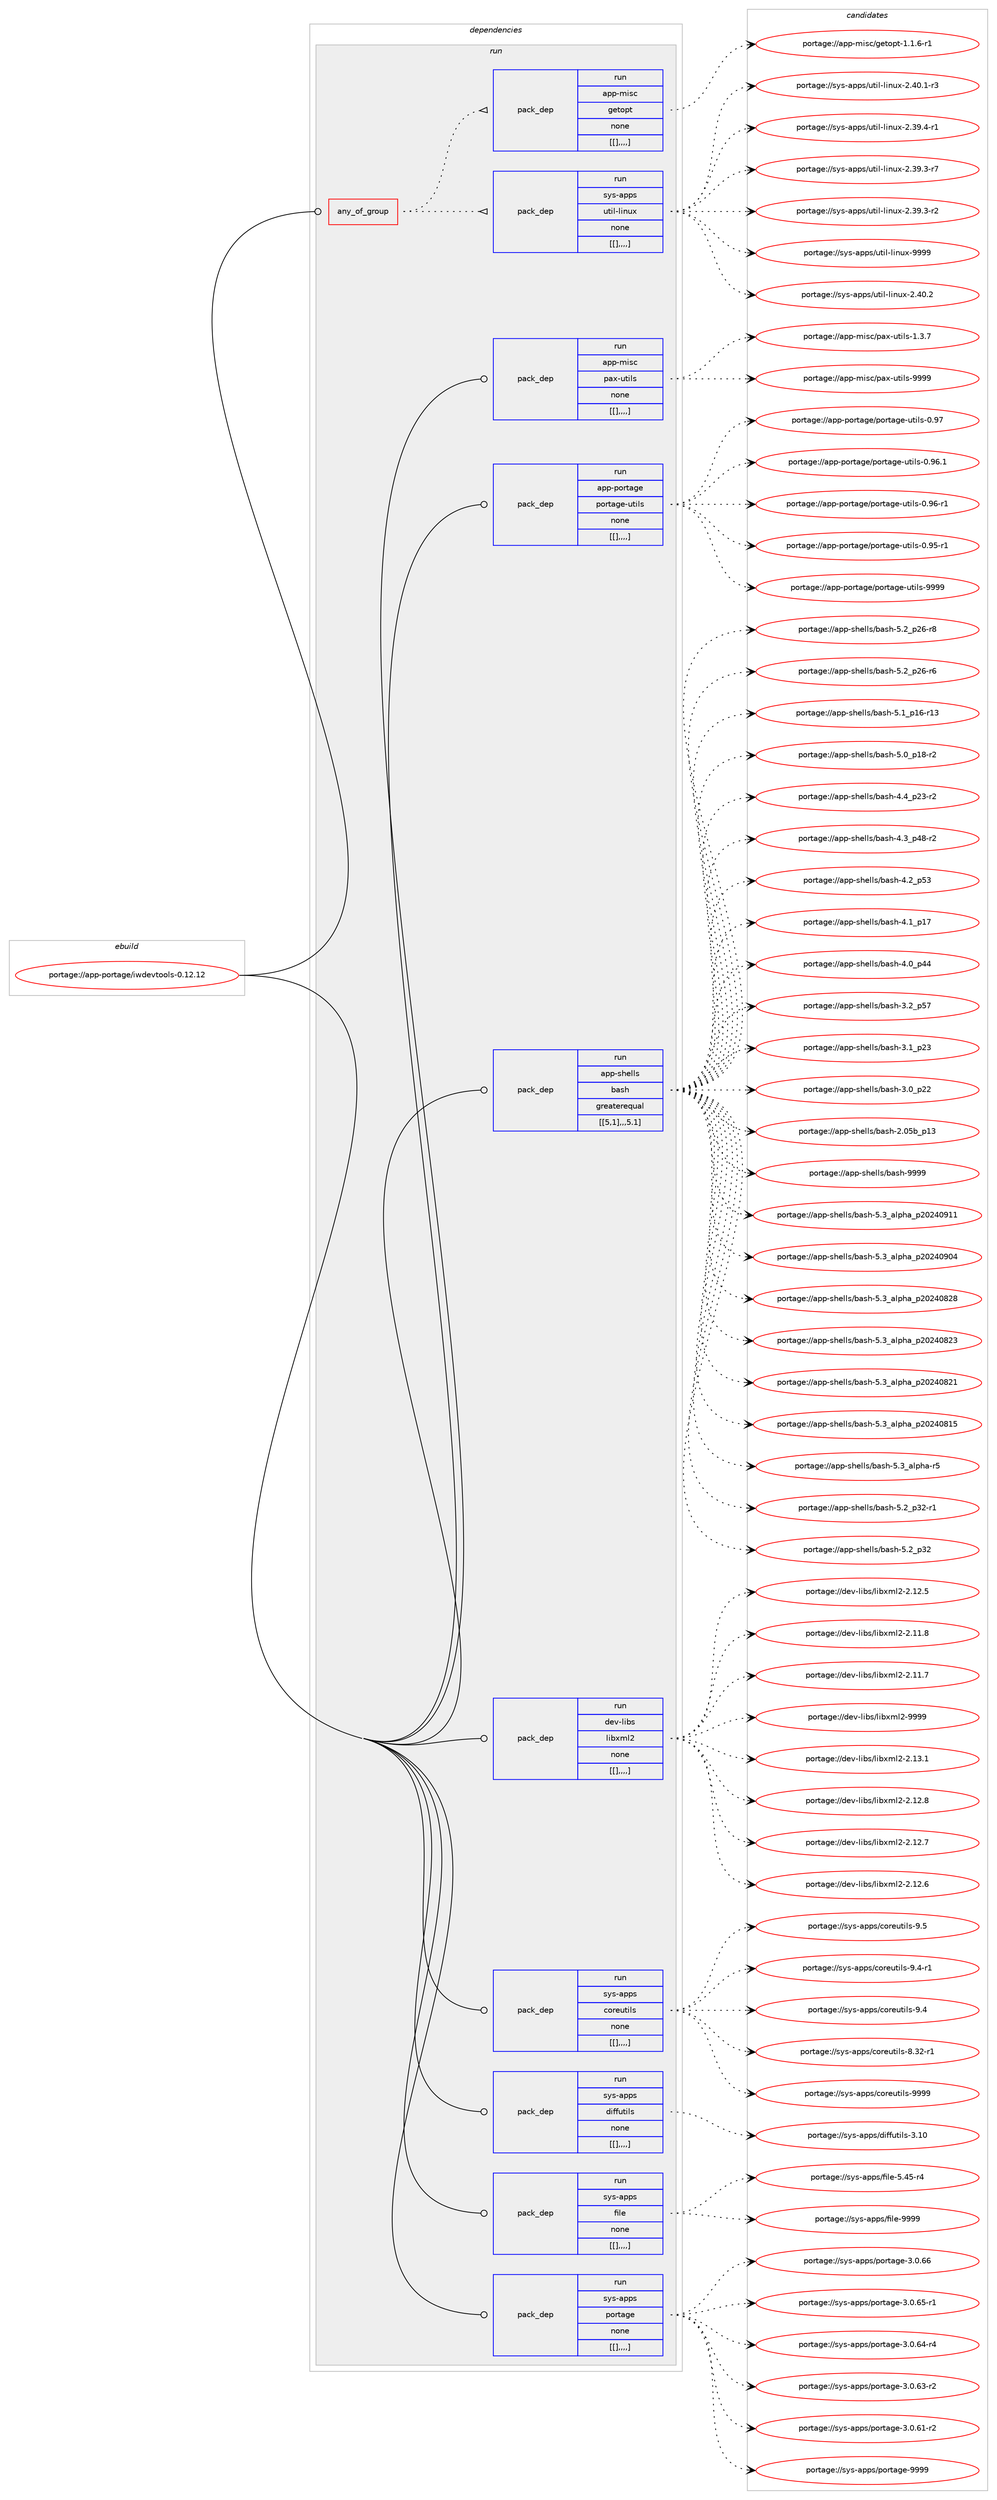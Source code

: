digraph prolog {

# *************
# Graph options
# *************

newrank=true;
concentrate=true;
compound=true;
graph [rankdir=LR,fontname=Helvetica,fontsize=10,ranksep=1.5];#, ranksep=2.5, nodesep=0.2];
edge  [arrowhead=vee];
node  [fontname=Helvetica,fontsize=10];

# **********
# The ebuild
# **********

subgraph cluster_leftcol {
color=gray;
label=<<i>ebuild</i>>;
id [label="portage://app-portage/iwdevtools-0.12.12", color=red, width=4, href="../app-portage/iwdevtools-0.12.12.svg"];
}

# ****************
# The dependencies
# ****************

subgraph cluster_midcol {
color=gray;
label=<<i>dependencies</i>>;
subgraph cluster_compile {
fillcolor="#eeeeee";
style=filled;
label=<<i>compile</i>>;
}
subgraph cluster_compileandrun {
fillcolor="#eeeeee";
style=filled;
label=<<i>compile and run</i>>;
}
subgraph cluster_run {
fillcolor="#eeeeee";
style=filled;
label=<<i>run</i>>;
subgraph any399 {
dependency51424 [label=<<TABLE BORDER="0" CELLBORDER="1" CELLSPACING="0" CELLPADDING="4"><TR><TD CELLPADDING="10">any_of_group</TD></TR></TABLE>>, shape=none, color=red];subgraph pack36688 {
dependency51425 [label=<<TABLE BORDER="0" CELLBORDER="1" CELLSPACING="0" CELLPADDING="4" WIDTH="220"><TR><TD ROWSPAN="6" CELLPADDING="30">pack_dep</TD></TR><TR><TD WIDTH="110">run</TD></TR><TR><TD>sys-apps</TD></TR><TR><TD>util-linux</TD></TR><TR><TD>none</TD></TR><TR><TD>[[],,,,]</TD></TR></TABLE>>, shape=none, color=blue];
}
dependency51424:e -> dependency51425:w [weight=20,style="dotted",arrowhead="oinv"];
subgraph pack36689 {
dependency51426 [label=<<TABLE BORDER="0" CELLBORDER="1" CELLSPACING="0" CELLPADDING="4" WIDTH="220"><TR><TD ROWSPAN="6" CELLPADDING="30">pack_dep</TD></TR><TR><TD WIDTH="110">run</TD></TR><TR><TD>app-misc</TD></TR><TR><TD>getopt</TD></TR><TR><TD>none</TD></TR><TR><TD>[[],,,,]</TD></TR></TABLE>>, shape=none, color=blue];
}
dependency51424:e -> dependency51426:w [weight=20,style="dotted",arrowhead="oinv"];
}
id:e -> dependency51424:w [weight=20,style="solid",arrowhead="odot"];
subgraph pack36690 {
dependency51427 [label=<<TABLE BORDER="0" CELLBORDER="1" CELLSPACING="0" CELLPADDING="4" WIDTH="220"><TR><TD ROWSPAN="6" CELLPADDING="30">pack_dep</TD></TR><TR><TD WIDTH="110">run</TD></TR><TR><TD>app-misc</TD></TR><TR><TD>pax-utils</TD></TR><TR><TD>none</TD></TR><TR><TD>[[],,,,]</TD></TR></TABLE>>, shape=none, color=blue];
}
id:e -> dependency51427:w [weight=20,style="solid",arrowhead="odot"];
subgraph pack36691 {
dependency51428 [label=<<TABLE BORDER="0" CELLBORDER="1" CELLSPACING="0" CELLPADDING="4" WIDTH="220"><TR><TD ROWSPAN="6" CELLPADDING="30">pack_dep</TD></TR><TR><TD WIDTH="110">run</TD></TR><TR><TD>app-portage</TD></TR><TR><TD>portage-utils</TD></TR><TR><TD>none</TD></TR><TR><TD>[[],,,,]</TD></TR></TABLE>>, shape=none, color=blue];
}
id:e -> dependency51428:w [weight=20,style="solid",arrowhead="odot"];
subgraph pack36692 {
dependency51429 [label=<<TABLE BORDER="0" CELLBORDER="1" CELLSPACING="0" CELLPADDING="4" WIDTH="220"><TR><TD ROWSPAN="6" CELLPADDING="30">pack_dep</TD></TR><TR><TD WIDTH="110">run</TD></TR><TR><TD>app-shells</TD></TR><TR><TD>bash</TD></TR><TR><TD>greaterequal</TD></TR><TR><TD>[[5,1],,,5.1]</TD></TR></TABLE>>, shape=none, color=blue];
}
id:e -> dependency51429:w [weight=20,style="solid",arrowhead="odot"];
subgraph pack36693 {
dependency51430 [label=<<TABLE BORDER="0" CELLBORDER="1" CELLSPACING="0" CELLPADDING="4" WIDTH="220"><TR><TD ROWSPAN="6" CELLPADDING="30">pack_dep</TD></TR><TR><TD WIDTH="110">run</TD></TR><TR><TD>dev-libs</TD></TR><TR><TD>libxml2</TD></TR><TR><TD>none</TD></TR><TR><TD>[[],,,,]</TD></TR></TABLE>>, shape=none, color=blue];
}
id:e -> dependency51430:w [weight=20,style="solid",arrowhead="odot"];
subgraph pack36694 {
dependency51431 [label=<<TABLE BORDER="0" CELLBORDER="1" CELLSPACING="0" CELLPADDING="4" WIDTH="220"><TR><TD ROWSPAN="6" CELLPADDING="30">pack_dep</TD></TR><TR><TD WIDTH="110">run</TD></TR><TR><TD>sys-apps</TD></TR><TR><TD>coreutils</TD></TR><TR><TD>none</TD></TR><TR><TD>[[],,,,]</TD></TR></TABLE>>, shape=none, color=blue];
}
id:e -> dependency51431:w [weight=20,style="solid",arrowhead="odot"];
subgraph pack36695 {
dependency51432 [label=<<TABLE BORDER="0" CELLBORDER="1" CELLSPACING="0" CELLPADDING="4" WIDTH="220"><TR><TD ROWSPAN="6" CELLPADDING="30">pack_dep</TD></TR><TR><TD WIDTH="110">run</TD></TR><TR><TD>sys-apps</TD></TR><TR><TD>diffutils</TD></TR><TR><TD>none</TD></TR><TR><TD>[[],,,,]</TD></TR></TABLE>>, shape=none, color=blue];
}
id:e -> dependency51432:w [weight=20,style="solid",arrowhead="odot"];
subgraph pack36696 {
dependency51433 [label=<<TABLE BORDER="0" CELLBORDER="1" CELLSPACING="0" CELLPADDING="4" WIDTH="220"><TR><TD ROWSPAN="6" CELLPADDING="30">pack_dep</TD></TR><TR><TD WIDTH="110">run</TD></TR><TR><TD>sys-apps</TD></TR><TR><TD>file</TD></TR><TR><TD>none</TD></TR><TR><TD>[[],,,,]</TD></TR></TABLE>>, shape=none, color=blue];
}
id:e -> dependency51433:w [weight=20,style="solid",arrowhead="odot"];
subgraph pack36697 {
dependency51434 [label=<<TABLE BORDER="0" CELLBORDER="1" CELLSPACING="0" CELLPADDING="4" WIDTH="220"><TR><TD ROWSPAN="6" CELLPADDING="30">pack_dep</TD></TR><TR><TD WIDTH="110">run</TD></TR><TR><TD>sys-apps</TD></TR><TR><TD>portage</TD></TR><TR><TD>none</TD></TR><TR><TD>[[],,,,]</TD></TR></TABLE>>, shape=none, color=blue];
}
id:e -> dependency51434:w [weight=20,style="solid",arrowhead="odot"];
}
}

# **************
# The candidates
# **************

subgraph cluster_choices {
rank=same;
color=gray;
label=<<i>candidates</i>>;

subgraph choice36688 {
color=black;
nodesep=1;
choice115121115459711211211547117116105108451081051101171204557575757 [label="portage://sys-apps/util-linux-9999", color=red, width=4,href="../sys-apps/util-linux-9999.svg"];
choice1151211154597112112115471171161051084510810511011712045504652484650 [label="portage://sys-apps/util-linux-2.40.2", color=red, width=4,href="../sys-apps/util-linux-2.40.2.svg"];
choice11512111545971121121154711711610510845108105110117120455046524846494511451 [label="portage://sys-apps/util-linux-2.40.1-r3", color=red, width=4,href="../sys-apps/util-linux-2.40.1-r3.svg"];
choice11512111545971121121154711711610510845108105110117120455046515746524511449 [label="portage://sys-apps/util-linux-2.39.4-r1", color=red, width=4,href="../sys-apps/util-linux-2.39.4-r1.svg"];
choice11512111545971121121154711711610510845108105110117120455046515746514511455 [label="portage://sys-apps/util-linux-2.39.3-r7", color=red, width=4,href="../sys-apps/util-linux-2.39.3-r7.svg"];
choice11512111545971121121154711711610510845108105110117120455046515746514511450 [label="portage://sys-apps/util-linux-2.39.3-r2", color=red, width=4,href="../sys-apps/util-linux-2.39.3-r2.svg"];
dependency51425:e -> choice115121115459711211211547117116105108451081051101171204557575757:w [style=dotted,weight="100"];
dependency51425:e -> choice1151211154597112112115471171161051084510810511011712045504652484650:w [style=dotted,weight="100"];
dependency51425:e -> choice11512111545971121121154711711610510845108105110117120455046524846494511451:w [style=dotted,weight="100"];
dependency51425:e -> choice11512111545971121121154711711610510845108105110117120455046515746524511449:w [style=dotted,weight="100"];
dependency51425:e -> choice11512111545971121121154711711610510845108105110117120455046515746514511455:w [style=dotted,weight="100"];
dependency51425:e -> choice11512111545971121121154711711610510845108105110117120455046515746514511450:w [style=dotted,weight="100"];
}
subgraph choice36689 {
color=black;
nodesep=1;
choice971121124510910511599471031011161111121164549464946544511449 [label="portage://app-misc/getopt-1.1.6-r1", color=red, width=4,href="../app-misc/getopt-1.1.6-r1.svg"];
dependency51426:e -> choice971121124510910511599471031011161111121164549464946544511449:w [style=dotted,weight="100"];
}
subgraph choice36690 {
color=black;
nodesep=1;
choice9711211245109105115994711297120451171161051081154557575757 [label="portage://app-misc/pax-utils-9999", color=red, width=4,href="../app-misc/pax-utils-9999.svg"];
choice971121124510910511599471129712045117116105108115454946514655 [label="portage://app-misc/pax-utils-1.3.7", color=red, width=4,href="../app-misc/pax-utils-1.3.7.svg"];
dependency51427:e -> choice9711211245109105115994711297120451171161051081154557575757:w [style=dotted,weight="100"];
dependency51427:e -> choice971121124510910511599471129712045117116105108115454946514655:w [style=dotted,weight="100"];
}
subgraph choice36691 {
color=black;
nodesep=1;
choice9711211245112111114116971031014711211111411697103101451171161051081154557575757 [label="portage://app-portage/portage-utils-9999", color=red, width=4,href="../app-portage/portage-utils-9999.svg"];
choice9711211245112111114116971031014711211111411697103101451171161051081154548465755 [label="portage://app-portage/portage-utils-0.97", color=red, width=4,href="../app-portage/portage-utils-0.97.svg"];
choice97112112451121111141169710310147112111114116971031014511711610510811545484657544649 [label="portage://app-portage/portage-utils-0.96.1", color=red, width=4,href="../app-portage/portage-utils-0.96.1.svg"];
choice97112112451121111141169710310147112111114116971031014511711610510811545484657544511449 [label="portage://app-portage/portage-utils-0.96-r1", color=red, width=4,href="../app-portage/portage-utils-0.96-r1.svg"];
choice97112112451121111141169710310147112111114116971031014511711610510811545484657534511449 [label="portage://app-portage/portage-utils-0.95-r1", color=red, width=4,href="../app-portage/portage-utils-0.95-r1.svg"];
dependency51428:e -> choice9711211245112111114116971031014711211111411697103101451171161051081154557575757:w [style=dotted,weight="100"];
dependency51428:e -> choice9711211245112111114116971031014711211111411697103101451171161051081154548465755:w [style=dotted,weight="100"];
dependency51428:e -> choice97112112451121111141169710310147112111114116971031014511711610510811545484657544649:w [style=dotted,weight="100"];
dependency51428:e -> choice97112112451121111141169710310147112111114116971031014511711610510811545484657544511449:w [style=dotted,weight="100"];
dependency51428:e -> choice97112112451121111141169710310147112111114116971031014511711610510811545484657534511449:w [style=dotted,weight="100"];
}
subgraph choice36692 {
color=black;
nodesep=1;
choice97112112451151041011081081154798971151044557575757 [label="portage://app-shells/bash-9999", color=red, width=4,href="../app-shells/bash-9999.svg"];
choice971121124511510410110810811547989711510445534651959710811210497951125048505248574949 [label="portage://app-shells/bash-5.3_alpha_p20240911", color=red, width=4,href="../app-shells/bash-5.3_alpha_p20240911.svg"];
choice971121124511510410110810811547989711510445534651959710811210497951125048505248574852 [label="portage://app-shells/bash-5.3_alpha_p20240904", color=red, width=4,href="../app-shells/bash-5.3_alpha_p20240904.svg"];
choice971121124511510410110810811547989711510445534651959710811210497951125048505248565056 [label="portage://app-shells/bash-5.3_alpha_p20240828", color=red, width=4,href="../app-shells/bash-5.3_alpha_p20240828.svg"];
choice971121124511510410110810811547989711510445534651959710811210497951125048505248565051 [label="portage://app-shells/bash-5.3_alpha_p20240823", color=red, width=4,href="../app-shells/bash-5.3_alpha_p20240823.svg"];
choice971121124511510410110810811547989711510445534651959710811210497951125048505248565049 [label="portage://app-shells/bash-5.3_alpha_p20240821", color=red, width=4,href="../app-shells/bash-5.3_alpha_p20240821.svg"];
choice971121124511510410110810811547989711510445534651959710811210497951125048505248564953 [label="portage://app-shells/bash-5.3_alpha_p20240815", color=red, width=4,href="../app-shells/bash-5.3_alpha_p20240815.svg"];
choice9711211245115104101108108115479897115104455346519597108112104974511453 [label="portage://app-shells/bash-5.3_alpha-r5", color=red, width=4,href="../app-shells/bash-5.3_alpha-r5.svg"];
choice9711211245115104101108108115479897115104455346509511251504511449 [label="portage://app-shells/bash-5.2_p32-r1", color=red, width=4,href="../app-shells/bash-5.2_p32-r1.svg"];
choice971121124511510410110810811547989711510445534650951125150 [label="portage://app-shells/bash-5.2_p32", color=red, width=4,href="../app-shells/bash-5.2_p32.svg"];
choice9711211245115104101108108115479897115104455346509511250544511456 [label="portage://app-shells/bash-5.2_p26-r8", color=red, width=4,href="../app-shells/bash-5.2_p26-r8.svg"];
choice9711211245115104101108108115479897115104455346509511250544511454 [label="portage://app-shells/bash-5.2_p26-r6", color=red, width=4,href="../app-shells/bash-5.2_p26-r6.svg"];
choice971121124511510410110810811547989711510445534649951124954451144951 [label="portage://app-shells/bash-5.1_p16-r13", color=red, width=4,href="../app-shells/bash-5.1_p16-r13.svg"];
choice9711211245115104101108108115479897115104455346489511249564511450 [label="portage://app-shells/bash-5.0_p18-r2", color=red, width=4,href="../app-shells/bash-5.0_p18-r2.svg"];
choice9711211245115104101108108115479897115104455246529511250514511450 [label="portage://app-shells/bash-4.4_p23-r2", color=red, width=4,href="../app-shells/bash-4.4_p23-r2.svg"];
choice9711211245115104101108108115479897115104455246519511252564511450 [label="portage://app-shells/bash-4.3_p48-r2", color=red, width=4,href="../app-shells/bash-4.3_p48-r2.svg"];
choice971121124511510410110810811547989711510445524650951125351 [label="portage://app-shells/bash-4.2_p53", color=red, width=4,href="../app-shells/bash-4.2_p53.svg"];
choice971121124511510410110810811547989711510445524649951124955 [label="portage://app-shells/bash-4.1_p17", color=red, width=4,href="../app-shells/bash-4.1_p17.svg"];
choice971121124511510410110810811547989711510445524648951125252 [label="portage://app-shells/bash-4.0_p44", color=red, width=4,href="../app-shells/bash-4.0_p44.svg"];
choice971121124511510410110810811547989711510445514650951125355 [label="portage://app-shells/bash-3.2_p57", color=red, width=4,href="../app-shells/bash-3.2_p57.svg"];
choice971121124511510410110810811547989711510445514649951125051 [label="portage://app-shells/bash-3.1_p23", color=red, width=4,href="../app-shells/bash-3.1_p23.svg"];
choice971121124511510410110810811547989711510445514648951125050 [label="portage://app-shells/bash-3.0_p22", color=red, width=4,href="../app-shells/bash-3.0_p22.svg"];
choice9711211245115104101108108115479897115104455046485398951124951 [label="portage://app-shells/bash-2.05b_p13", color=red, width=4,href="../app-shells/bash-2.05b_p13.svg"];
dependency51429:e -> choice97112112451151041011081081154798971151044557575757:w [style=dotted,weight="100"];
dependency51429:e -> choice971121124511510410110810811547989711510445534651959710811210497951125048505248574949:w [style=dotted,weight="100"];
dependency51429:e -> choice971121124511510410110810811547989711510445534651959710811210497951125048505248574852:w [style=dotted,weight="100"];
dependency51429:e -> choice971121124511510410110810811547989711510445534651959710811210497951125048505248565056:w [style=dotted,weight="100"];
dependency51429:e -> choice971121124511510410110810811547989711510445534651959710811210497951125048505248565051:w [style=dotted,weight="100"];
dependency51429:e -> choice971121124511510410110810811547989711510445534651959710811210497951125048505248565049:w [style=dotted,weight="100"];
dependency51429:e -> choice971121124511510410110810811547989711510445534651959710811210497951125048505248564953:w [style=dotted,weight="100"];
dependency51429:e -> choice9711211245115104101108108115479897115104455346519597108112104974511453:w [style=dotted,weight="100"];
dependency51429:e -> choice9711211245115104101108108115479897115104455346509511251504511449:w [style=dotted,weight="100"];
dependency51429:e -> choice971121124511510410110810811547989711510445534650951125150:w [style=dotted,weight="100"];
dependency51429:e -> choice9711211245115104101108108115479897115104455346509511250544511456:w [style=dotted,weight="100"];
dependency51429:e -> choice9711211245115104101108108115479897115104455346509511250544511454:w [style=dotted,weight="100"];
dependency51429:e -> choice971121124511510410110810811547989711510445534649951124954451144951:w [style=dotted,weight="100"];
dependency51429:e -> choice9711211245115104101108108115479897115104455346489511249564511450:w [style=dotted,weight="100"];
dependency51429:e -> choice9711211245115104101108108115479897115104455246529511250514511450:w [style=dotted,weight="100"];
dependency51429:e -> choice9711211245115104101108108115479897115104455246519511252564511450:w [style=dotted,weight="100"];
dependency51429:e -> choice971121124511510410110810811547989711510445524650951125351:w [style=dotted,weight="100"];
dependency51429:e -> choice971121124511510410110810811547989711510445524649951124955:w [style=dotted,weight="100"];
dependency51429:e -> choice971121124511510410110810811547989711510445524648951125252:w [style=dotted,weight="100"];
dependency51429:e -> choice971121124511510410110810811547989711510445514650951125355:w [style=dotted,weight="100"];
dependency51429:e -> choice971121124511510410110810811547989711510445514649951125051:w [style=dotted,weight="100"];
dependency51429:e -> choice971121124511510410110810811547989711510445514648951125050:w [style=dotted,weight="100"];
dependency51429:e -> choice9711211245115104101108108115479897115104455046485398951124951:w [style=dotted,weight="100"];
}
subgraph choice36693 {
color=black;
nodesep=1;
choice10010111845108105981154710810598120109108504557575757 [label="portage://dev-libs/libxml2-9999", color=red, width=4,href="../dev-libs/libxml2-9999.svg"];
choice100101118451081059811547108105981201091085045504649514649 [label="portage://dev-libs/libxml2-2.13.1", color=red, width=4,href="../dev-libs/libxml2-2.13.1.svg"];
choice100101118451081059811547108105981201091085045504649504656 [label="portage://dev-libs/libxml2-2.12.8", color=red, width=4,href="../dev-libs/libxml2-2.12.8.svg"];
choice100101118451081059811547108105981201091085045504649504655 [label="portage://dev-libs/libxml2-2.12.7", color=red, width=4,href="../dev-libs/libxml2-2.12.7.svg"];
choice100101118451081059811547108105981201091085045504649504654 [label="portage://dev-libs/libxml2-2.12.6", color=red, width=4,href="../dev-libs/libxml2-2.12.6.svg"];
choice100101118451081059811547108105981201091085045504649504653 [label="portage://dev-libs/libxml2-2.12.5", color=red, width=4,href="../dev-libs/libxml2-2.12.5.svg"];
choice100101118451081059811547108105981201091085045504649494656 [label="portage://dev-libs/libxml2-2.11.8", color=red, width=4,href="../dev-libs/libxml2-2.11.8.svg"];
choice100101118451081059811547108105981201091085045504649494655 [label="portage://dev-libs/libxml2-2.11.7", color=red, width=4,href="../dev-libs/libxml2-2.11.7.svg"];
dependency51430:e -> choice10010111845108105981154710810598120109108504557575757:w [style=dotted,weight="100"];
dependency51430:e -> choice100101118451081059811547108105981201091085045504649514649:w [style=dotted,weight="100"];
dependency51430:e -> choice100101118451081059811547108105981201091085045504649504656:w [style=dotted,weight="100"];
dependency51430:e -> choice100101118451081059811547108105981201091085045504649504655:w [style=dotted,weight="100"];
dependency51430:e -> choice100101118451081059811547108105981201091085045504649504654:w [style=dotted,weight="100"];
dependency51430:e -> choice100101118451081059811547108105981201091085045504649504653:w [style=dotted,weight="100"];
dependency51430:e -> choice100101118451081059811547108105981201091085045504649494656:w [style=dotted,weight="100"];
dependency51430:e -> choice100101118451081059811547108105981201091085045504649494655:w [style=dotted,weight="100"];
}
subgraph choice36694 {
color=black;
nodesep=1;
choice115121115459711211211547991111141011171161051081154557575757 [label="portage://sys-apps/coreutils-9999", color=red, width=4,href="../sys-apps/coreutils-9999.svg"];
choice1151211154597112112115479911111410111711610510811545574653 [label="portage://sys-apps/coreutils-9.5", color=red, width=4,href="../sys-apps/coreutils-9.5.svg"];
choice11512111545971121121154799111114101117116105108115455746524511449 [label="portage://sys-apps/coreutils-9.4-r1", color=red, width=4,href="../sys-apps/coreutils-9.4-r1.svg"];
choice1151211154597112112115479911111410111711610510811545574652 [label="portage://sys-apps/coreutils-9.4", color=red, width=4,href="../sys-apps/coreutils-9.4.svg"];
choice1151211154597112112115479911111410111711610510811545564651504511449 [label="portage://sys-apps/coreutils-8.32-r1", color=red, width=4,href="../sys-apps/coreutils-8.32-r1.svg"];
dependency51431:e -> choice115121115459711211211547991111141011171161051081154557575757:w [style=dotted,weight="100"];
dependency51431:e -> choice1151211154597112112115479911111410111711610510811545574653:w [style=dotted,weight="100"];
dependency51431:e -> choice11512111545971121121154799111114101117116105108115455746524511449:w [style=dotted,weight="100"];
dependency51431:e -> choice1151211154597112112115479911111410111711610510811545574652:w [style=dotted,weight="100"];
dependency51431:e -> choice1151211154597112112115479911111410111711610510811545564651504511449:w [style=dotted,weight="100"];
}
subgraph choice36695 {
color=black;
nodesep=1;
choice1151211154597112112115471001051021021171161051081154551464948 [label="portage://sys-apps/diffutils-3.10", color=red, width=4,href="../sys-apps/diffutils-3.10.svg"];
dependency51432:e -> choice1151211154597112112115471001051021021171161051081154551464948:w [style=dotted,weight="100"];
}
subgraph choice36696 {
color=black;
nodesep=1;
choice1151211154597112112115471021051081014557575757 [label="portage://sys-apps/file-9999", color=red, width=4,href="../sys-apps/file-9999.svg"];
choice11512111545971121121154710210510810145534652534511452 [label="portage://sys-apps/file-5.45-r4", color=red, width=4,href="../sys-apps/file-5.45-r4.svg"];
dependency51433:e -> choice1151211154597112112115471021051081014557575757:w [style=dotted,weight="100"];
dependency51433:e -> choice11512111545971121121154710210510810145534652534511452:w [style=dotted,weight="100"];
}
subgraph choice36697 {
color=black;
nodesep=1;
choice115121115459711211211547112111114116971031014557575757 [label="portage://sys-apps/portage-9999", color=red, width=4,href="../sys-apps/portage-9999.svg"];
choice1151211154597112112115471121111141169710310145514648465454 [label="portage://sys-apps/portage-3.0.66", color=red, width=4,href="../sys-apps/portage-3.0.66.svg"];
choice11512111545971121121154711211111411697103101455146484654534511449 [label="portage://sys-apps/portage-3.0.65-r1", color=red, width=4,href="../sys-apps/portage-3.0.65-r1.svg"];
choice11512111545971121121154711211111411697103101455146484654524511452 [label="portage://sys-apps/portage-3.0.64-r4", color=red, width=4,href="../sys-apps/portage-3.0.64-r4.svg"];
choice11512111545971121121154711211111411697103101455146484654514511450 [label="portage://sys-apps/portage-3.0.63-r2", color=red, width=4,href="../sys-apps/portage-3.0.63-r2.svg"];
choice11512111545971121121154711211111411697103101455146484654494511450 [label="portage://sys-apps/portage-3.0.61-r2", color=red, width=4,href="../sys-apps/portage-3.0.61-r2.svg"];
dependency51434:e -> choice115121115459711211211547112111114116971031014557575757:w [style=dotted,weight="100"];
dependency51434:e -> choice1151211154597112112115471121111141169710310145514648465454:w [style=dotted,weight="100"];
dependency51434:e -> choice11512111545971121121154711211111411697103101455146484654534511449:w [style=dotted,weight="100"];
dependency51434:e -> choice11512111545971121121154711211111411697103101455146484654524511452:w [style=dotted,weight="100"];
dependency51434:e -> choice11512111545971121121154711211111411697103101455146484654514511450:w [style=dotted,weight="100"];
dependency51434:e -> choice11512111545971121121154711211111411697103101455146484654494511450:w [style=dotted,weight="100"];
}
}

}
